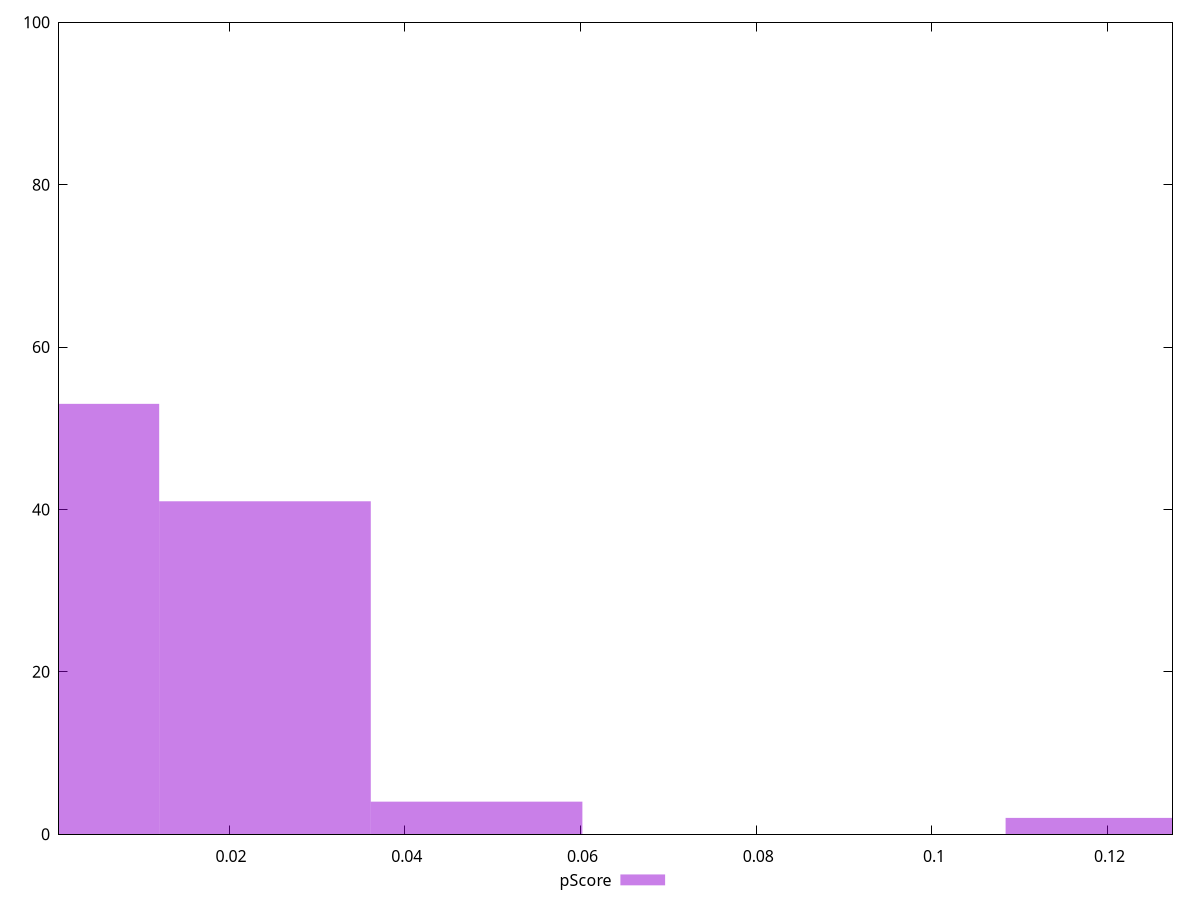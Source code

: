 reset

$pScore <<EOF
0.12043353688800035 2
0 53
0.048173414755200136 4
0.024086707377600068 41
EOF

set key outside below
set boxwidth 0.024086707377600068
set xrange [0.0006400645059535526:0.12738850416923164]
set yrange [0:100]
set trange [0:100]
set style fill transparent solid 0.5 noborder
set terminal svg size 640, 490 enhanced background rgb 'white'
set output "report/report_00029_2021-02-24T13-36-40.390Z/max-potential-fid/samples/astro/pScore/histogram.svg"

plot $pScore title "pScore" with boxes

reset
